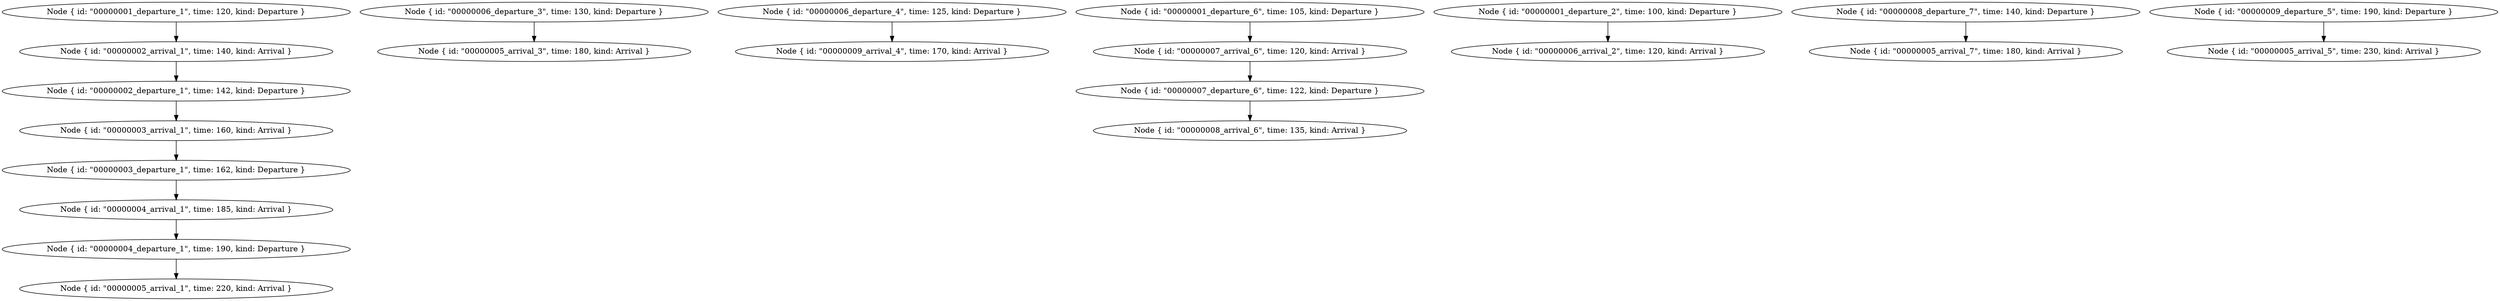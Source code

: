 digraph {
    0 [ label = "Node { id: \"00000004_departure_1\", time: 190, kind: Departure }" ]
    1 [ label = "Node { id: \"00000005_arrival_1\", time: 220, kind: Arrival }" ]
    2 [ label = "Node { id: \"00000006_departure_3\", time: 130, kind: Departure }" ]
    3 [ label = "Node { id: \"00000005_arrival_3\", time: 180, kind: Arrival }" ]
    4 [ label = "Node { id: \"00000006_departure_4\", time: 125, kind: Departure }" ]
    5 [ label = "Node { id: \"00000009_arrival_4\", time: 170, kind: Arrival }" ]
    6 [ label = "Node { id: \"00000001_departure_6\", time: 105, kind: Departure }" ]
    7 [ label = "Node { id: \"00000007_arrival_6\", time: 120, kind: Arrival }" ]
    8 [ label = "Node { id: \"00000002_departure_1\", time: 142, kind: Departure }" ]
    9 [ label = "Node { id: \"00000003_arrival_1\", time: 160, kind: Arrival }" ]
    10 [ label = "Node { id: \"00000001_departure_1\", time: 120, kind: Departure }" ]
    11 [ label = "Node { id: \"00000002_arrival_1\", time: 140, kind: Arrival }" ]
    12 [ label = "Node { id: \"00000007_departure_6\", time: 122, kind: Departure }" ]
    13 [ label = "Node { id: \"00000008_arrival_6\", time: 135, kind: Arrival }" ]
    14 [ label = "Node { id: \"00000001_departure_2\", time: 100, kind: Departure }" ]
    15 [ label = "Node { id: \"00000006_arrival_2\", time: 120, kind: Arrival }" ]
    16 [ label = "Node { id: \"00000008_departure_7\", time: 140, kind: Departure }" ]
    17 [ label = "Node { id: \"00000005_arrival_7\", time: 180, kind: Arrival }" ]
    18 [ label = "Node { id: \"00000003_departure_1\", time: 162, kind: Departure }" ]
    19 [ label = "Node { id: \"00000004_arrival_1\", time: 185, kind: Arrival }" ]
    20 [ label = "Node { id: \"00000009_departure_5\", time: 190, kind: Departure }" ]
    21 [ label = "Node { id: \"00000005_arrival_5\", time: 230, kind: Arrival }" ]
    0 -> 1 [ ]
    2 -> 3 [ ]
    4 -> 5 [ ]
    6 -> 7 [ ]
    8 -> 9 [ ]
    10 -> 11 [ ]
    12 -> 13 [ ]
    14 -> 15 [ ]
    16 -> 17 [ ]
    18 -> 19 [ ]
    20 -> 21 [ ]
    19 -> 0 [ ]
    11 -> 8 [ ]
    7 -> 12 [ ]
    9 -> 18 [ ]
}